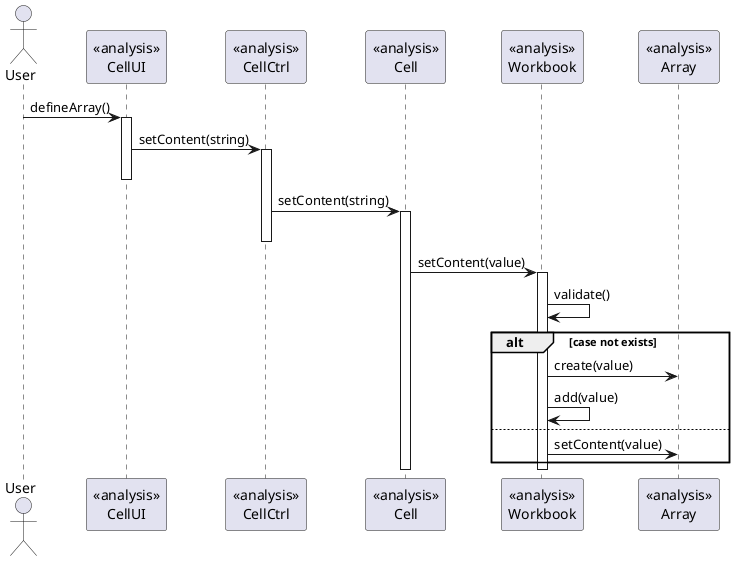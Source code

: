 @startuml doc-files/draft_macros_02_02.png
 actor User
 participant "<<analysis>>\nCellUI" as UI
 participant "<<analysis>>\nCellCtrl" as ctrl
 participant "<<analysis>>\nCell" as cell
 participant "<<analysis>>\nWorkbook" as workbook
 participant "<<analysis>>\nArray" as array

User -> UI : defineArray()
activate UI
UI -> ctrl : setContent(string)
activate ctrl
deactivate UI
ctrl -> cell : setContent(string)
activate cell
deactivate ctrl

cell -> workbook : setContent(value)
activate workbook
workbook -> workbook : validate()
alt case not exists
workbook -> array : create(value)
workbook -> workbook : add(value)
else
workbook -> array : setContent(value)
end
deactivate workbook

deactivate cell



@enduml